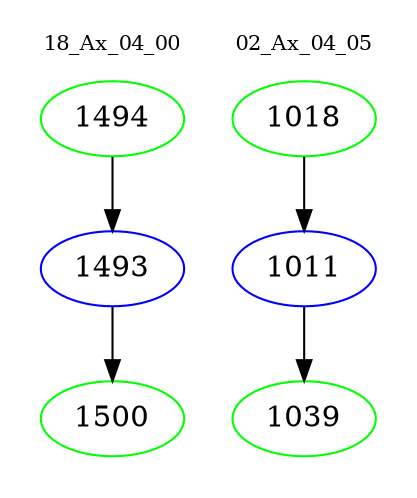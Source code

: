 digraph{
subgraph cluster_0 {
color = white
label = "18_Ax_04_00";
fontsize=10;
T0_1494 [label="1494", color="green"]
T0_1494 -> T0_1493 [color="black"]
T0_1493 [label="1493", color="blue"]
T0_1493 -> T0_1500 [color="black"]
T0_1500 [label="1500", color="green"]
}
subgraph cluster_1 {
color = white
label = "02_Ax_04_05";
fontsize=10;
T1_1018 [label="1018", color="green"]
T1_1018 -> T1_1011 [color="black"]
T1_1011 [label="1011", color="blue"]
T1_1011 -> T1_1039 [color="black"]
T1_1039 [label="1039", color="green"]
}
}

